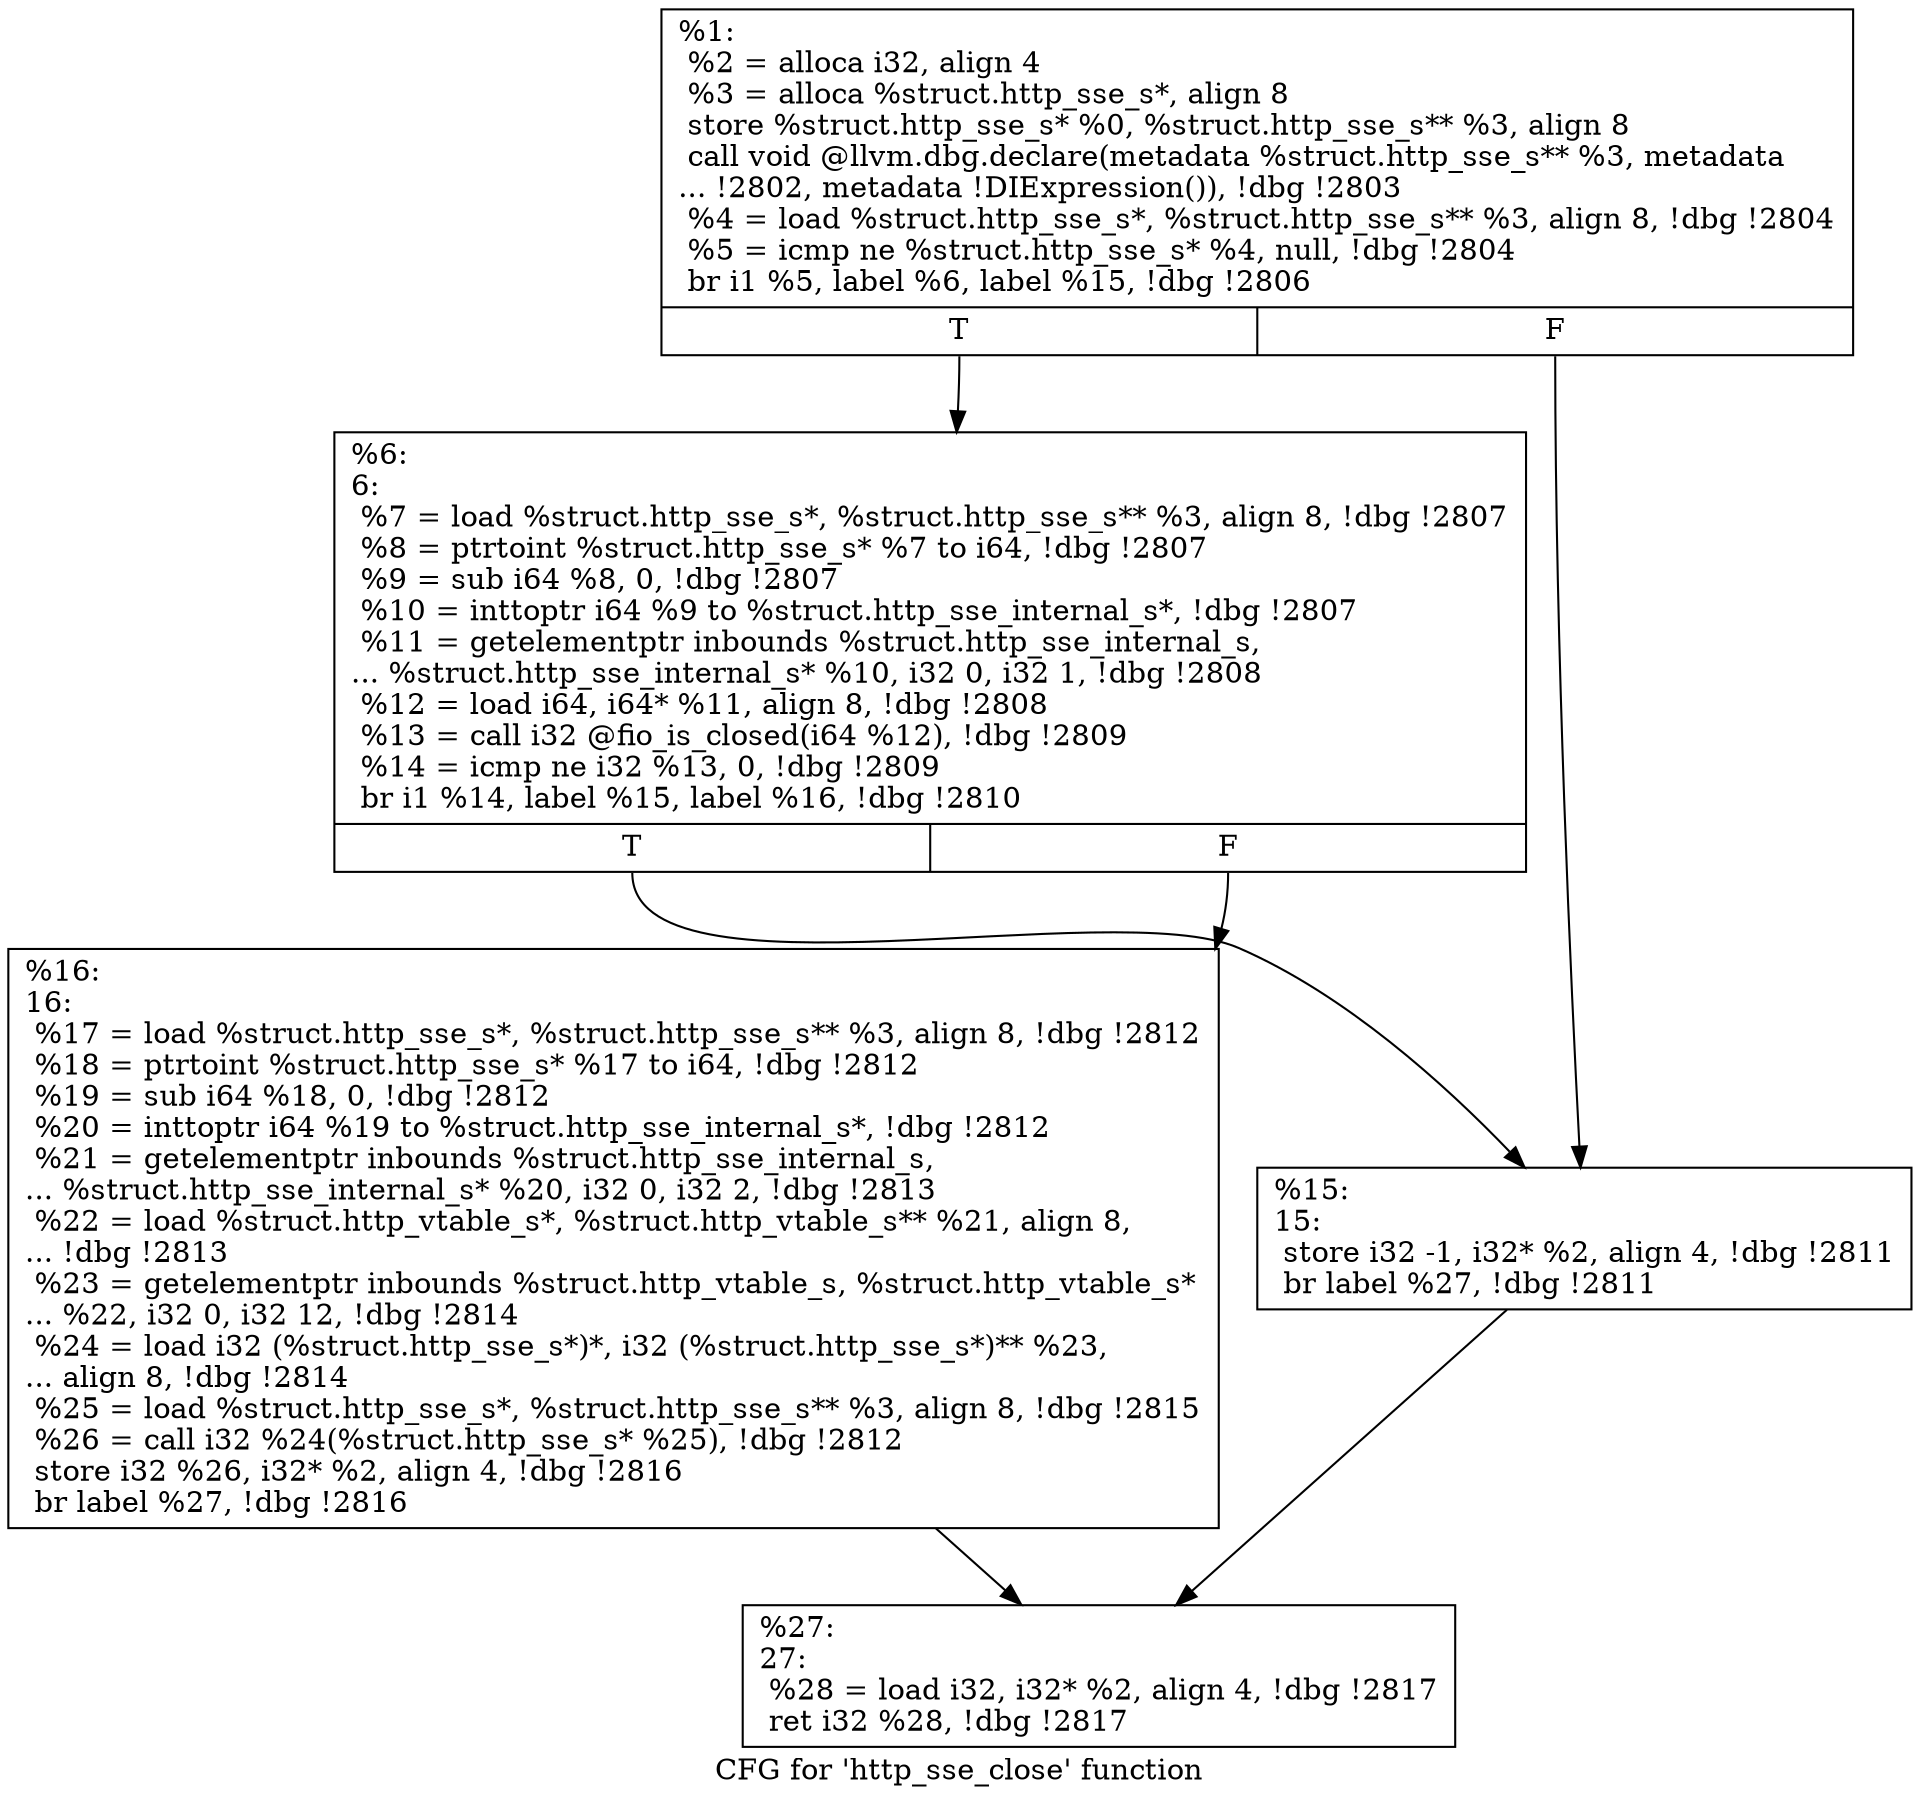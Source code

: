 digraph "CFG for 'http_sse_close' function" {
	label="CFG for 'http_sse_close' function";

	Node0x5568523b6550 [shape=record,label="{%1:\l  %2 = alloca i32, align 4\l  %3 = alloca %struct.http_sse_s*, align 8\l  store %struct.http_sse_s* %0, %struct.http_sse_s** %3, align 8\l  call void @llvm.dbg.declare(metadata %struct.http_sse_s** %3, metadata\l... !2802, metadata !DIExpression()), !dbg !2803\l  %4 = load %struct.http_sse_s*, %struct.http_sse_s** %3, align 8, !dbg !2804\l  %5 = icmp ne %struct.http_sse_s* %4, null, !dbg !2804\l  br i1 %5, label %6, label %15, !dbg !2806\l|{<s0>T|<s1>F}}"];
	Node0x5568523b6550:s0 -> Node0x5568523b7710;
	Node0x5568523b6550:s1 -> Node0x5568523b7760;
	Node0x5568523b7710 [shape=record,label="{%6:\l6:                                                \l  %7 = load %struct.http_sse_s*, %struct.http_sse_s** %3, align 8, !dbg !2807\l  %8 = ptrtoint %struct.http_sse_s* %7 to i64, !dbg !2807\l  %9 = sub i64 %8, 0, !dbg !2807\l  %10 = inttoptr i64 %9 to %struct.http_sse_internal_s*, !dbg !2807\l  %11 = getelementptr inbounds %struct.http_sse_internal_s,\l... %struct.http_sse_internal_s* %10, i32 0, i32 1, !dbg !2808\l  %12 = load i64, i64* %11, align 8, !dbg !2808\l  %13 = call i32 @fio_is_closed(i64 %12), !dbg !2809\l  %14 = icmp ne i32 %13, 0, !dbg !2809\l  br i1 %14, label %15, label %16, !dbg !2810\l|{<s0>T|<s1>F}}"];
	Node0x5568523b7710:s0 -> Node0x5568523b7760;
	Node0x5568523b7710:s1 -> Node0x5568523b77b0;
	Node0x5568523b7760 [shape=record,label="{%15:\l15:                                               \l  store i32 -1, i32* %2, align 4, !dbg !2811\l  br label %27, !dbg !2811\l}"];
	Node0x5568523b7760 -> Node0x5568523b7800;
	Node0x5568523b77b0 [shape=record,label="{%16:\l16:                                               \l  %17 = load %struct.http_sse_s*, %struct.http_sse_s** %3, align 8, !dbg !2812\l  %18 = ptrtoint %struct.http_sse_s* %17 to i64, !dbg !2812\l  %19 = sub i64 %18, 0, !dbg !2812\l  %20 = inttoptr i64 %19 to %struct.http_sse_internal_s*, !dbg !2812\l  %21 = getelementptr inbounds %struct.http_sse_internal_s,\l... %struct.http_sse_internal_s* %20, i32 0, i32 2, !dbg !2813\l  %22 = load %struct.http_vtable_s*, %struct.http_vtable_s** %21, align 8,\l... !dbg !2813\l  %23 = getelementptr inbounds %struct.http_vtable_s, %struct.http_vtable_s*\l... %22, i32 0, i32 12, !dbg !2814\l  %24 = load i32 (%struct.http_sse_s*)*, i32 (%struct.http_sse_s*)** %23,\l... align 8, !dbg !2814\l  %25 = load %struct.http_sse_s*, %struct.http_sse_s** %3, align 8, !dbg !2815\l  %26 = call i32 %24(%struct.http_sse_s* %25), !dbg !2812\l  store i32 %26, i32* %2, align 4, !dbg !2816\l  br label %27, !dbg !2816\l}"];
	Node0x5568523b77b0 -> Node0x5568523b7800;
	Node0x5568523b7800 [shape=record,label="{%27:\l27:                                               \l  %28 = load i32, i32* %2, align 4, !dbg !2817\l  ret i32 %28, !dbg !2817\l}"];
}
